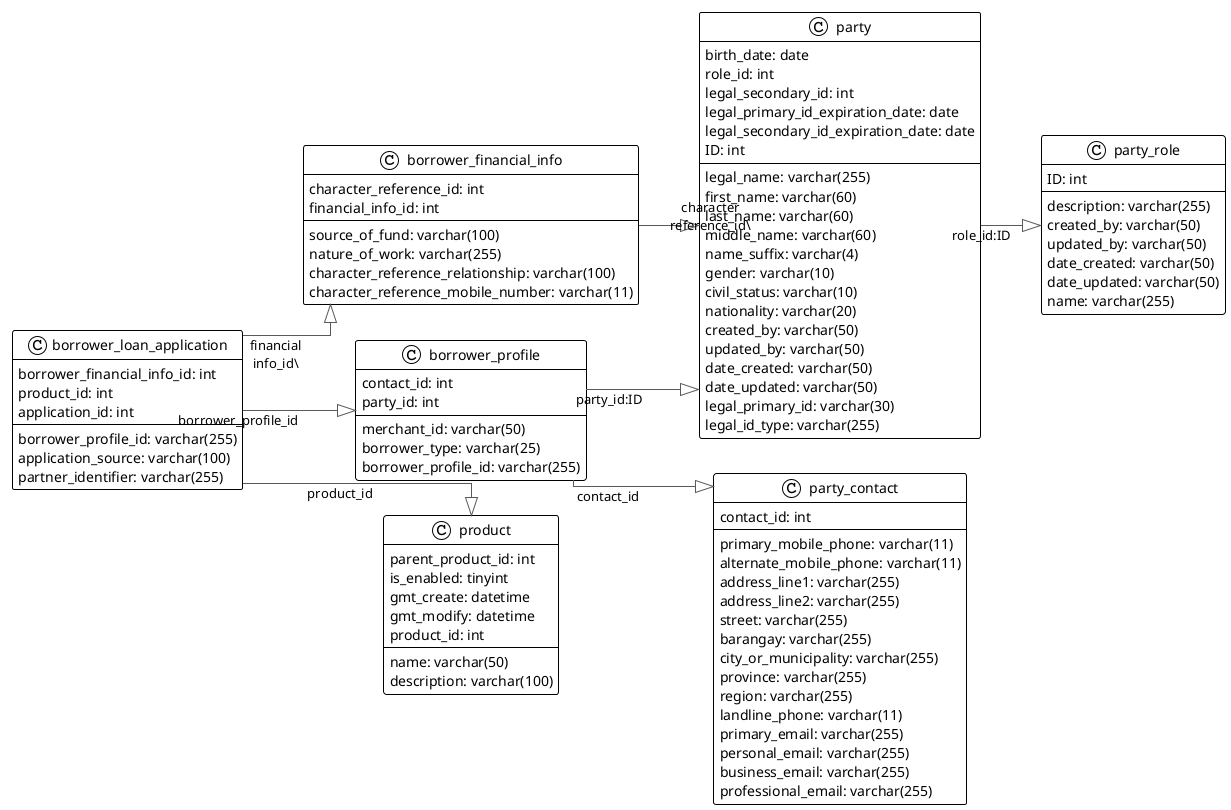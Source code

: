 @startuml

!theme plain
left to right direction
skinparam linetype ortho

class borrower_financial_info {
   source_of_fund: varchar(100)
   nature_of_work: varchar(255)
   character_reference_id: int
   character_reference_relationship: varchar(100)
   character_reference_mobile_number: varchar(11)
   financial_info_id: int
}
class borrower_loan_application {
   borrower_profile_id: varchar(255)
   borrower_financial_info_id: int
   product_id: int
   application_source: varchar(100)
   partner_identifier: varchar(255)
   application_id: int
}
class borrower_profile {
   contact_id: int
   party_id: int
   merchant_id: varchar(50)
   borrower_type: varchar(25)
   borrower_profile_id: varchar(255)
}
class party {
   legal_name: varchar(255)
   first_name: varchar(60)
   last_name: varchar(60)
   middle_name: varchar(60)
   name_suffix: varchar(4)
   gender: varchar(10)
   birth_date: date
   civil_status: varchar(10)
   nationality: varchar(20)
   created_by: varchar(50)
   updated_by: varchar(50)
   date_created: varchar(50)
   date_updated: varchar(50)
   role_id: int
   legal_primary_id: varchar(30)
   legal_id_type: varchar(255)
   legal_secondary_id: int
   legal_primary_id_expiration_date: date
   legal_secondary_id_expiration_date: date
   ID: int
}
class party_contact {
   primary_mobile_phone: varchar(11)
   alternate_mobile_phone: varchar(11)
   address_line1: varchar(255)
   address_line2: varchar(255)
   street: varchar(255)
   barangay: varchar(255)
   city_or_municipality: varchar(255)
   province: varchar(255)
   region: varchar(255)
   landline_phone: varchar(11)
   primary_email: varchar(255)
   personal_email: varchar(255)
   business_email: varchar(255)
   professional_email: varchar(255)
   contact_id: int
}
class party_role {
   description: varchar(255)
   created_by: varchar(50)
   updated_by: varchar(50)
   date_created: varchar(50)
   date_updated: varchar(50)
   name: varchar(255)
   ID: int
}
class product {
   parent_product_id: int
   name: varchar(50)
   description: varchar(100)
   is_enabled: tinyint
   gmt_create: datetime
   gmt_modify: datetime
   product_id: int
}

borrower_financial_info    -[#595959,plain]-^  party                     : "character\nreference_id\"
borrower_loan_application  -[#595959,plain]-^  borrower_financial_info   : "financial\ninfo_id\"
borrower_loan_application  -[#595959,plain]-^  borrower_profile          : "borrower_profile_id"
borrower_loan_application  -[#595959,plain]-^  product                   : "product_id"
borrower_profile           -[#595959,plain]-^  party                     : "party_id:ID"
borrower_profile           -[#595959,plain]-^  party_contact             : "contact_id"
party                      -[#595959,plain]-^  party_role                : "role_id:ID"
@enduml

